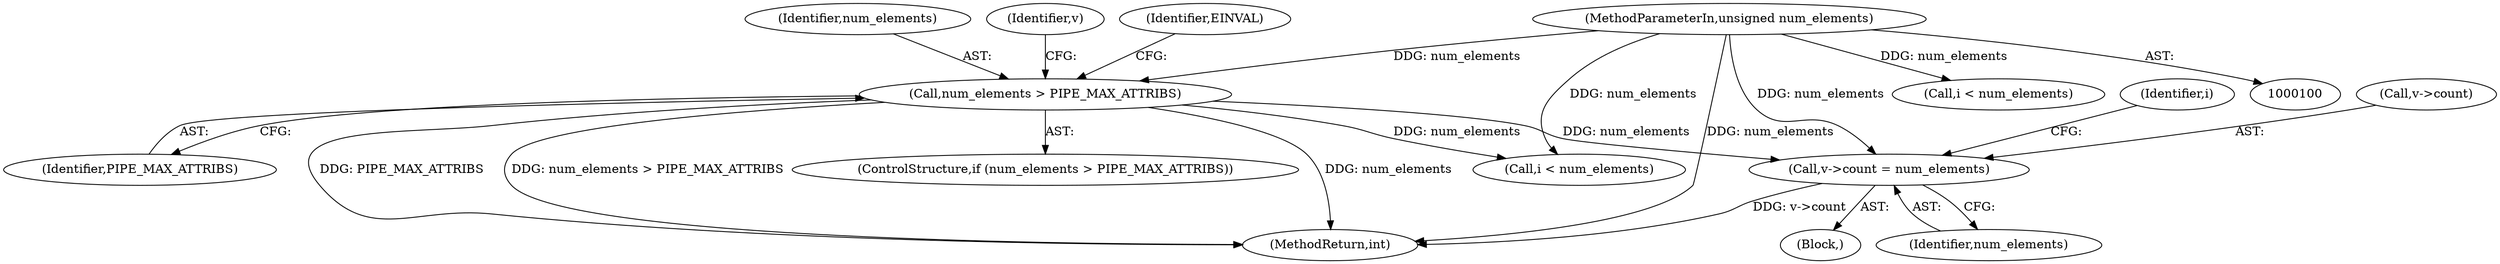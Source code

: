 digraph "0_virglrenderer_737c3350850ca4dbc5633b3bdb4118176ce59920@pointer" {
"1000126" [label="(Call,v->count = num_elements)"];
"1000112" [label="(Call,num_elements > PIPE_MAX_ATTRIBS)"];
"1000103" [label="(MethodParameterIn,unsigned num_elements)"];
"1000133" [label="(Identifier,i)"];
"1000126" [label="(Call,v->count = num_elements)"];
"1000111" [label="(ControlStructure,if (num_elements > PIPE_MAX_ATTRIBS))"];
"1000114" [label="(Identifier,PIPE_MAX_ATTRIBS)"];
"1000127" [label="(Call,v->count)"];
"1000554" [label="(Call,i < num_elements)"];
"1000112" [label="(Call,num_elements > PIPE_MAX_ATTRIBS)"];
"1000105" [label="(Block,)"];
"1000113" [label="(Identifier,num_elements)"];
"1000103" [label="(MethodParameterIn,unsigned num_elements)"];
"1000118" [label="(Identifier,v)"];
"1000135" [label="(Call,i < num_elements)"];
"1000116" [label="(Identifier,EINVAL)"];
"1000641" [label="(MethodReturn,int)"];
"1000130" [label="(Identifier,num_elements)"];
"1000126" -> "1000105"  [label="AST: "];
"1000126" -> "1000130"  [label="CFG: "];
"1000127" -> "1000126"  [label="AST: "];
"1000130" -> "1000126"  [label="AST: "];
"1000133" -> "1000126"  [label="CFG: "];
"1000126" -> "1000641"  [label="DDG: v->count"];
"1000112" -> "1000126"  [label="DDG: num_elements"];
"1000103" -> "1000126"  [label="DDG: num_elements"];
"1000112" -> "1000111"  [label="AST: "];
"1000112" -> "1000114"  [label="CFG: "];
"1000113" -> "1000112"  [label="AST: "];
"1000114" -> "1000112"  [label="AST: "];
"1000116" -> "1000112"  [label="CFG: "];
"1000118" -> "1000112"  [label="CFG: "];
"1000112" -> "1000641"  [label="DDG: PIPE_MAX_ATTRIBS"];
"1000112" -> "1000641"  [label="DDG: num_elements > PIPE_MAX_ATTRIBS"];
"1000112" -> "1000641"  [label="DDG: num_elements"];
"1000103" -> "1000112"  [label="DDG: num_elements"];
"1000112" -> "1000135"  [label="DDG: num_elements"];
"1000103" -> "1000100"  [label="AST: "];
"1000103" -> "1000641"  [label="DDG: num_elements"];
"1000103" -> "1000135"  [label="DDG: num_elements"];
"1000103" -> "1000554"  [label="DDG: num_elements"];
}
